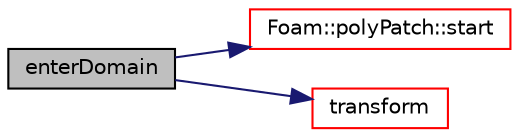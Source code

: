 digraph "enterDomain"
{
  bgcolor="transparent";
  edge [fontname="Helvetica",fontsize="10",labelfontname="Helvetica",labelfontsize="10"];
  node [fontname="Helvetica",fontsize="10",shape=record];
  rankdir="LR";
  Node476 [label="enterDomain",height=0.2,width=0.4,color="black", fillcolor="grey75", style="filled", fontcolor="black"];
  Node476 -> Node477 [color="midnightblue",fontsize="10",style="solid",fontname="Helvetica"];
  Node477 [label="Foam::polyPatch::start",height=0.2,width=0.4,color="red",URL="$a28633.html#a6bfd3e3abb11e98bdb4b98671cec1234",tooltip="Return start label of this patch in the polyMesh face list. "];
  Node476 -> Node486 [color="midnightblue",fontsize="10",style="solid",fontname="Helvetica"];
  Node486 [label="transform",height=0.2,width=0.4,color="red",URL="$a25945.html#a9a4286fd2d01a74c0ec6dab61f5ebb84",tooltip="Apply transformation to Type. "];
}
